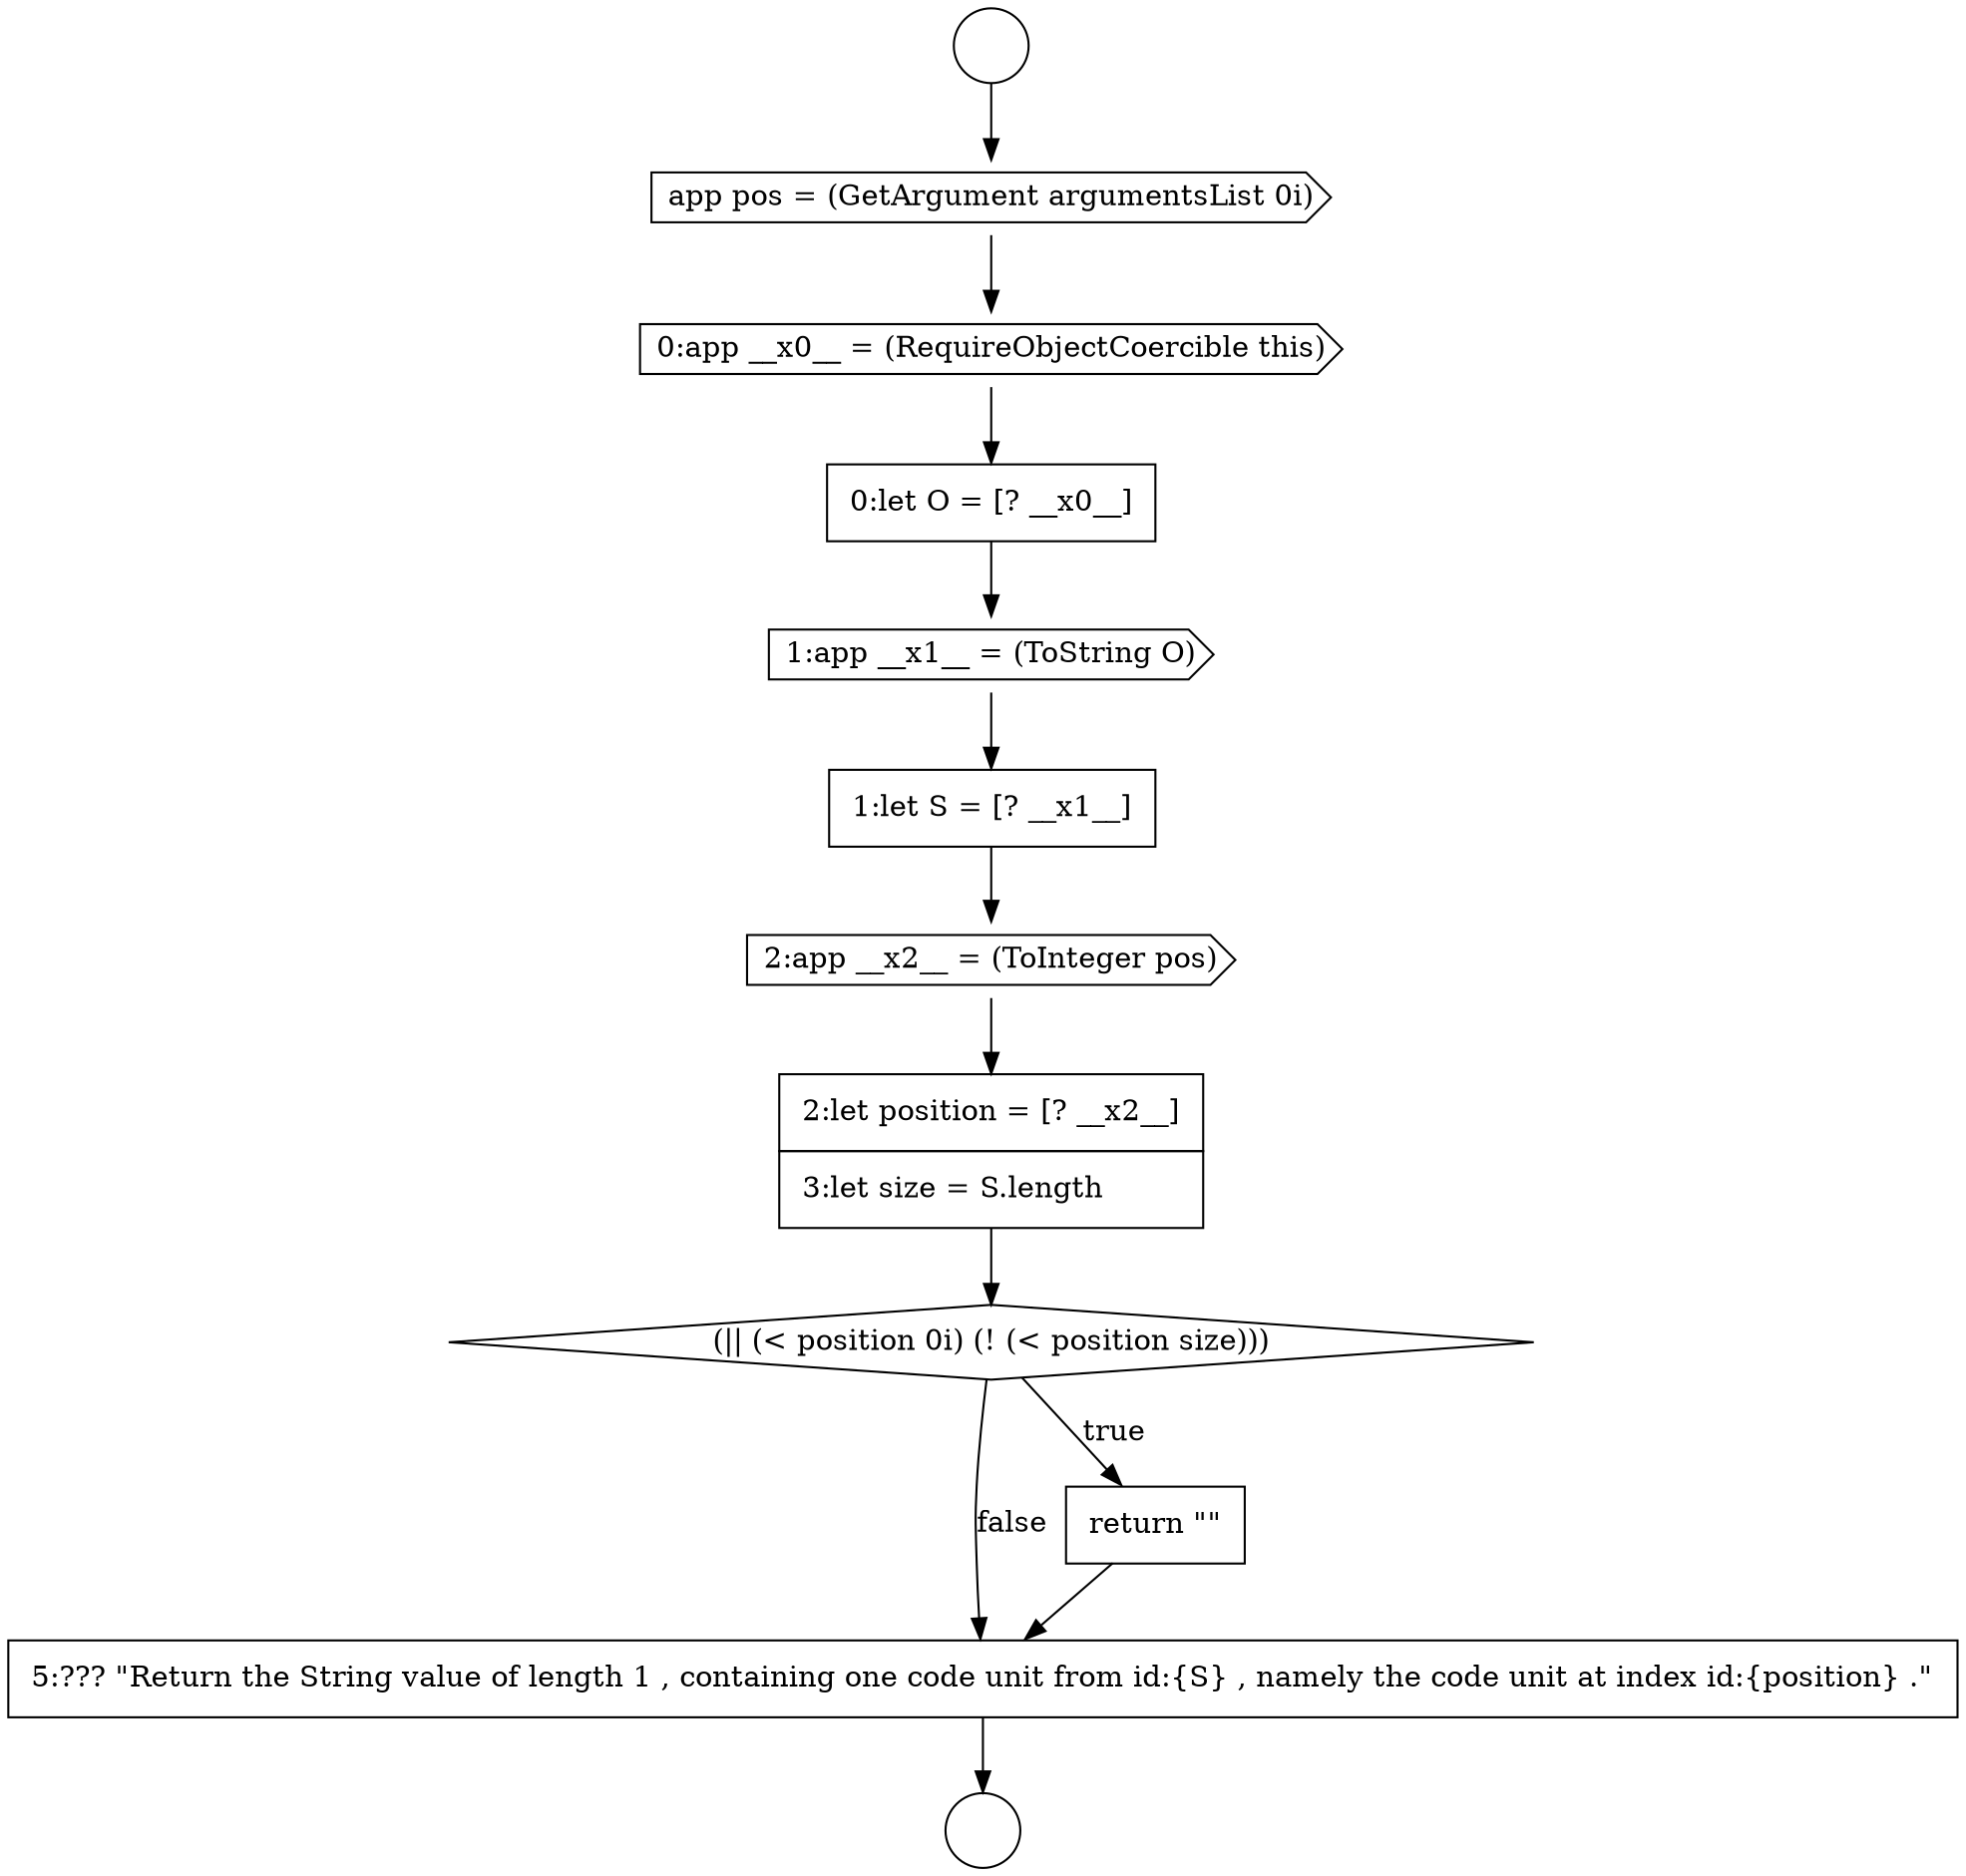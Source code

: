 digraph {
  node13142 [shape=none, margin=0, label=<<font color="black">
    <table border="0" cellborder="1" cellspacing="0" cellpadding="10">
      <tr><td align="left">2:let position = [? __x2__]</td></tr>
      <tr><td align="left">3:let size = S.length</td></tr>
    </table>
  </font>> color="black" fillcolor="white" style=filled]
  node13145 [shape=none, margin=0, label=<<font color="black">
    <table border="0" cellborder="1" cellspacing="0" cellpadding="10">
      <tr><td align="left">5:??? &quot;Return the String value of length 1 , containing one code unit from id:{S} , namely the code unit at index id:{position} .&quot;</td></tr>
    </table>
  </font>> color="black" fillcolor="white" style=filled]
  node13134 [shape=circle label=" " color="black" fillcolor="white" style=filled]
  node13138 [shape=none, margin=0, label=<<font color="black">
    <table border="0" cellborder="1" cellspacing="0" cellpadding="10">
      <tr><td align="left">0:let O = [? __x0__]</td></tr>
    </table>
  </font>> color="black" fillcolor="white" style=filled]
  node13141 [shape=cds, label=<<font color="black">2:app __x2__ = (ToInteger pos)</font>> color="black" fillcolor="white" style=filled]
  node13137 [shape=cds, label=<<font color="black">0:app __x0__ = (RequireObjectCoercible this)</font>> color="black" fillcolor="white" style=filled]
  node13135 [shape=circle label=" " color="black" fillcolor="white" style=filled]
  node13144 [shape=none, margin=0, label=<<font color="black">
    <table border="0" cellborder="1" cellspacing="0" cellpadding="10">
      <tr><td align="left">return &quot;&quot;</td></tr>
    </table>
  </font>> color="black" fillcolor="white" style=filled]
  node13136 [shape=cds, label=<<font color="black">app pos = (GetArgument argumentsList 0i)</font>> color="black" fillcolor="white" style=filled]
  node13140 [shape=none, margin=0, label=<<font color="black">
    <table border="0" cellborder="1" cellspacing="0" cellpadding="10">
      <tr><td align="left">1:let S = [? __x1__]</td></tr>
    </table>
  </font>> color="black" fillcolor="white" style=filled]
  node13143 [shape=diamond, label=<<font color="black">(|| (&lt; position 0i) (! (&lt; position size)))</font>> color="black" fillcolor="white" style=filled]
  node13139 [shape=cds, label=<<font color="black">1:app __x1__ = (ToString O)</font>> color="black" fillcolor="white" style=filled]
  node13136 -> node13137 [ color="black"]
  node13139 -> node13140 [ color="black"]
  node13145 -> node13135 [ color="black"]
  node13140 -> node13141 [ color="black"]
  node13134 -> node13136 [ color="black"]
  node13143 -> node13144 [label=<<font color="black">true</font>> color="black"]
  node13143 -> node13145 [label=<<font color="black">false</font>> color="black"]
  node13141 -> node13142 [ color="black"]
  node13137 -> node13138 [ color="black"]
  node13142 -> node13143 [ color="black"]
  node13144 -> node13145 [ color="black"]
  node13138 -> node13139 [ color="black"]
}
